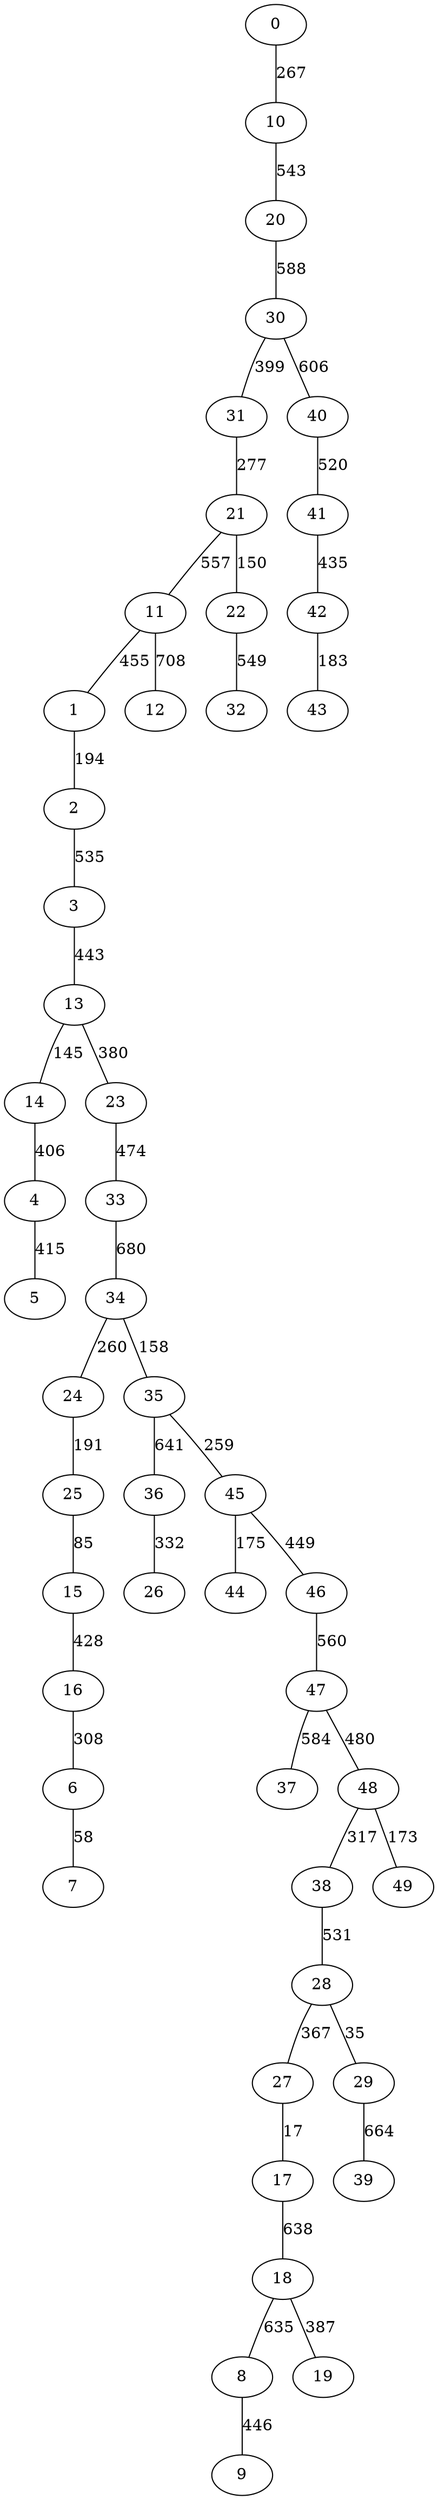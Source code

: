 strict graph G {
0;
1;
2;
3;
4;
5;
6;
7;
8;
9;
10;
11;
12;
13;
14;
15;
16;
17;
18;
19;
20;
21;
22;
23;
24;
25;
26;
27;
28;
29;
30;
31;
32;
33;
34;
35;
36;
37;
38;
39;
40;
41;
42;
43;
44;
45;
46;
47;
48;
49;
30 -- 31 [label=399];
14 -- 4 [label=406];
34 -- 24 [label=260];
1 -- 2 [label=194];
13 -- 14 [label=145];
11 -- 1 [label=455];
2 -- 3 [label=535];
45 -- 44 [label=175];
15 -- 16 [label=428];
42 -- 43 [label=183];
20 -- 30 [label=588];
25 -- 15 [label=85];
36 -- 26 [label=332];
4 -- 5 [label=415];
41 -- 42 [label=435];
38 -- 28 [label=531];
8 -- 9 [label=446];
30 -- 40 [label=606];
22 -- 32 [label=549];
0 -- 10 [label=267];
35 -- 45 [label=259];
33 -- 34 [label=680];
16 -- 6 [label=308];
21 -- 11 [label=557];
47 -- 37 [label=584];
31 -- 21 [label=277];
40 -- 41 [label=520];
13 -- 23 [label=380];
3 -- 13 [label=443];
21 -- 22 [label=150];
46 -- 47 [label=560];
28 -- 29 [label=35];
18 -- 19 [label=387];
35 -- 36 [label=641];
34 -- 35 [label=158];
6 -- 7 [label=58];
47 -- 48 [label=480];
48 -- 49 [label=173];
28 -- 27 [label=367];
11 -- 12 [label=708];
10 -- 20 [label=543];
48 -- 38 [label=317];
27 -- 17 [label=17];
17 -- 18 [label=638];
45 -- 46 [label=449];
18 -- 8 [label=635];
29 -- 39 [label=664];
24 -- 25 [label=191];
23 -- 33 [label=474];
}
